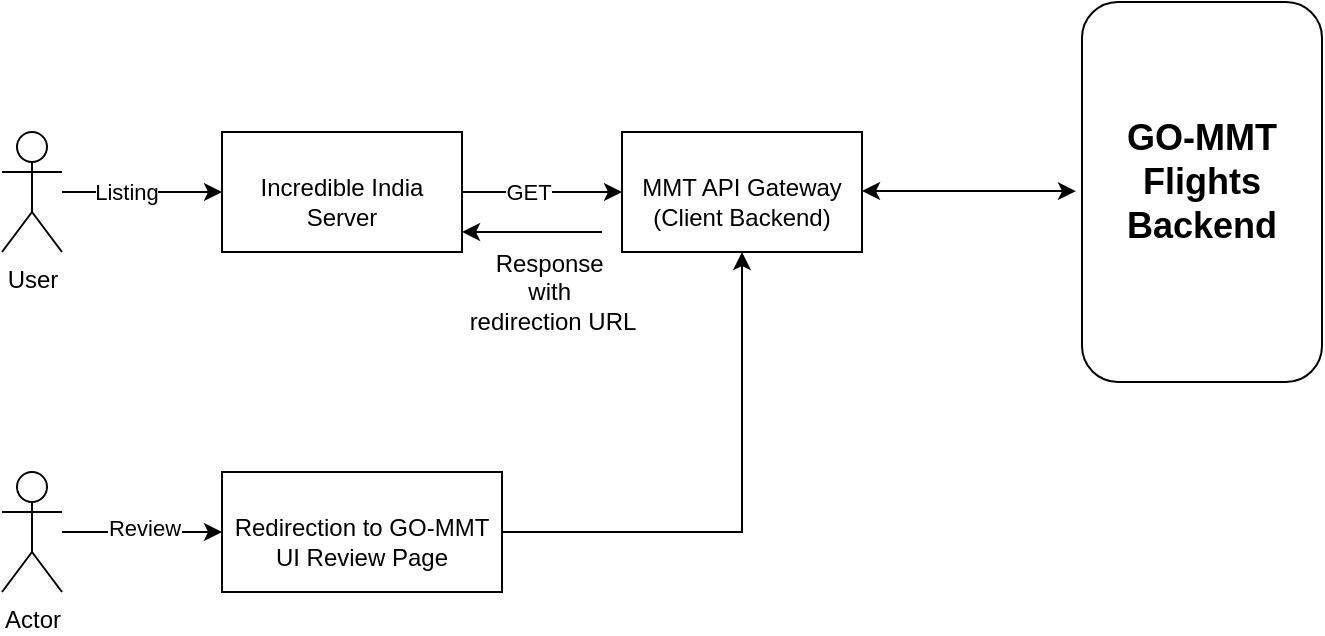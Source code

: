 <mxfile version="21.6.8" type="github">
  <diagram name="Page-1" id="Y2HfKQpf8gCO7nUuX6qJ">
    <mxGraphModel dx="1306" dy="756" grid="1" gridSize="10" guides="1" tooltips="1" connect="1" arrows="1" fold="1" page="1" pageScale="1" pageWidth="850" pageHeight="1100" math="0" shadow="0">
      <root>
        <mxCell id="0" />
        <mxCell id="1" parent="0" />
        <mxCell id="jq1BMe0vLqlwgZcE0C_q-3" value="" style="edgeStyle=orthogonalEdgeStyle;rounded=0;orthogonalLoop=1;jettySize=auto;html=1;" edge="1" parent="1" source="jq1BMe0vLqlwgZcE0C_q-1" target="jq1BMe0vLqlwgZcE0C_q-2">
          <mxGeometry relative="1" as="geometry" />
        </mxCell>
        <mxCell id="jq1BMe0vLqlwgZcE0C_q-8" value="Listing" style="edgeLabel;html=1;align=center;verticalAlign=middle;resizable=0;points=[];" vertex="1" connectable="0" parent="jq1BMe0vLqlwgZcE0C_q-3">
          <mxGeometry x="-0.2" relative="1" as="geometry">
            <mxPoint as="offset" />
          </mxGeometry>
        </mxCell>
        <mxCell id="jq1BMe0vLqlwgZcE0C_q-1" value="User" style="shape=umlActor;verticalLabelPosition=bottom;verticalAlign=top;html=1;outlineConnect=0;" vertex="1" parent="1">
          <mxGeometry x="30" y="240" width="30" height="60" as="geometry" />
        </mxCell>
        <mxCell id="jq1BMe0vLqlwgZcE0C_q-7" value="" style="edgeStyle=orthogonalEdgeStyle;rounded=0;orthogonalLoop=1;jettySize=auto;html=1;" edge="1" parent="1" source="jq1BMe0vLqlwgZcE0C_q-2" target="jq1BMe0vLqlwgZcE0C_q-6">
          <mxGeometry relative="1" as="geometry" />
        </mxCell>
        <mxCell id="jq1BMe0vLqlwgZcE0C_q-15" value="GET" style="edgeLabel;html=1;align=center;verticalAlign=middle;resizable=0;points=[];" vertex="1" connectable="0" parent="jq1BMe0vLqlwgZcE0C_q-7">
          <mxGeometry x="-0.175" relative="1" as="geometry">
            <mxPoint as="offset" />
          </mxGeometry>
        </mxCell>
        <mxCell id="jq1BMe0vLqlwgZcE0C_q-2" value="&lt;div style=&quot;&quot;&gt;&lt;span style=&quot;background-color: initial;&quot;&gt;&lt;br&gt;&lt;/span&gt;&lt;/div&gt;&lt;div style=&quot;&quot;&gt;&lt;span style=&quot;background-color: initial;&quot;&gt;Incredible India Server&lt;/span&gt;&lt;/div&gt;" style="whiteSpace=wrap;html=1;verticalAlign=top;align=center;" vertex="1" parent="1">
          <mxGeometry x="140" y="240" width="120" height="60" as="geometry" />
        </mxCell>
        <mxCell id="jq1BMe0vLqlwgZcE0C_q-6" value="&lt;br&gt;MMT API Gateway&lt;br&gt;(Client Backend)" style="whiteSpace=wrap;html=1;verticalAlign=top;" vertex="1" parent="1">
          <mxGeometry x="340" y="240" width="120" height="60" as="geometry" />
        </mxCell>
        <mxCell id="jq1BMe0vLqlwgZcE0C_q-11" value="&lt;h2&gt;&lt;br&gt;&lt;/h2&gt;&lt;h2&gt;GO-MMT Flights Backend&lt;/h2&gt;" style="rounded=1;whiteSpace=wrap;html=1;verticalAlign=top;" vertex="1" parent="1">
          <mxGeometry x="570" y="175" width="120" height="190" as="geometry" />
        </mxCell>
        <mxCell id="jq1BMe0vLqlwgZcE0C_q-13" value="" style="endArrow=classic;startArrow=classic;html=1;rounded=0;entryX=-0.025;entryY=0.553;entryDx=0;entryDy=0;entryPerimeter=0;" edge="1" parent="1">
          <mxGeometry width="50" height="50" relative="1" as="geometry">
            <mxPoint x="460" y="269.5" as="sourcePoint" />
            <mxPoint x="567" y="269.57" as="targetPoint" />
            <Array as="points">
              <mxPoint x="520" y="269.5" />
            </Array>
          </mxGeometry>
        </mxCell>
        <mxCell id="jq1BMe0vLqlwgZcE0C_q-17" value="" style="endArrow=classic;html=1;rounded=0;" edge="1" parent="1">
          <mxGeometry width="50" height="50" relative="1" as="geometry">
            <mxPoint x="330" y="290" as="sourcePoint" />
            <mxPoint x="260" y="290" as="targetPoint" />
          </mxGeometry>
        </mxCell>
        <mxCell id="jq1BMe0vLqlwgZcE0C_q-20" value="Response&amp;nbsp;&lt;br&gt;with&amp;nbsp;&lt;br&gt;redirection URL" style="text;html=1;align=center;verticalAlign=middle;resizable=0;points=[];autosize=1;strokeColor=none;fillColor=none;" vertex="1" parent="1">
          <mxGeometry x="250" y="290" width="110" height="60" as="geometry" />
        </mxCell>
        <mxCell id="jq1BMe0vLqlwgZcE0C_q-24" value="" style="edgeStyle=orthogonalEdgeStyle;rounded=0;orthogonalLoop=1;jettySize=auto;html=1;" edge="1" parent="1" source="jq1BMe0vLqlwgZcE0C_q-22" target="jq1BMe0vLqlwgZcE0C_q-23">
          <mxGeometry relative="1" as="geometry" />
        </mxCell>
        <mxCell id="jq1BMe0vLqlwgZcE0C_q-25" value="Review" style="edgeLabel;html=1;align=center;verticalAlign=middle;resizable=0;points=[];" vertex="1" connectable="0" parent="jq1BMe0vLqlwgZcE0C_q-24">
          <mxGeometry x="0.029" y="2" relative="1" as="geometry">
            <mxPoint as="offset" />
          </mxGeometry>
        </mxCell>
        <mxCell id="jq1BMe0vLqlwgZcE0C_q-22" value="Actor" style="shape=umlActor;verticalLabelPosition=bottom;verticalAlign=top;html=1;outlineConnect=0;" vertex="1" parent="1">
          <mxGeometry x="30" y="410" width="30" height="60" as="geometry" />
        </mxCell>
        <mxCell id="jq1BMe0vLqlwgZcE0C_q-26" style="edgeStyle=orthogonalEdgeStyle;rounded=0;orthogonalLoop=1;jettySize=auto;html=1;entryX=0.5;entryY=1;entryDx=0;entryDy=0;" edge="1" parent="1" source="jq1BMe0vLqlwgZcE0C_q-23" target="jq1BMe0vLqlwgZcE0C_q-6">
          <mxGeometry relative="1" as="geometry" />
        </mxCell>
        <mxCell id="jq1BMe0vLqlwgZcE0C_q-23" value="&lt;br&gt;Redirection to GO-MMT UI Review Page" style="whiteSpace=wrap;html=1;verticalAlign=top;" vertex="1" parent="1">
          <mxGeometry x="140" y="410" width="140" height="60" as="geometry" />
        </mxCell>
      </root>
    </mxGraphModel>
  </diagram>
</mxfile>
